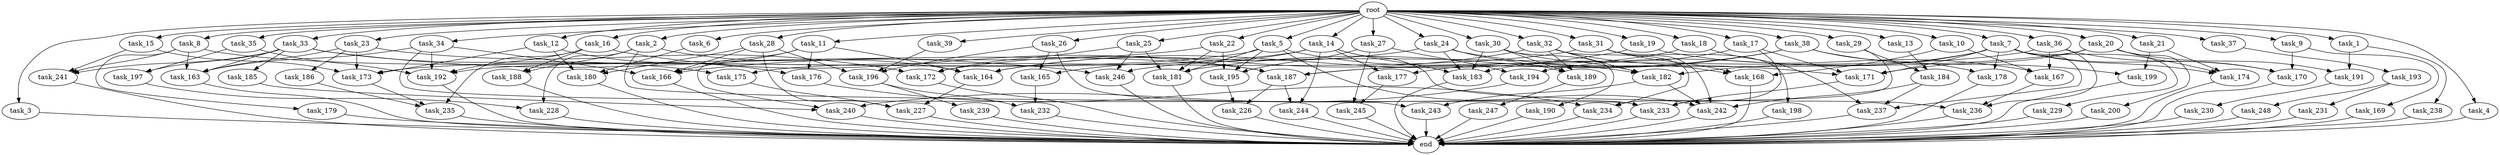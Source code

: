 digraph G {
  root [size="0.000000"];
  task_11 [size="1024.000000"];
  task_234 [size="944892805120.000000"];
  task_239 [size="695784701952.000000"];
  task_233 [size="970662608896.000000"];
  task_185 [size="137438953472.000000"];
  task_2 [size="1024.000000"];
  task_182 [size="816043786240.000000"];
  task_165 [size="764504178688.000000"];
  task_164 [size="1829656068096.000000"];
  task_23 [size="1024.000000"];
  task_35 [size="1024.000000"];
  task_33 [size="1024.000000"];
  task_176 [size="352187318272.000000"];
  task_231 [size="309237645312.000000"];
  task_14 [size="1024.000000"];
  task_178 [size="730144440320.000000"];
  task_3 [size="1024.000000"];
  task_236 [size="893353197568.000000"];
  task_226 [size="584115552256.000000"];
  task_196 [size="1769526525952.000000"];
  task_187 [size="1743756722176.000000"];
  task_228 [size="833223655424.000000"];
  task_28 [size="1024.000000"];
  task_173 [size="1494648619008.000000"];
  task_230 [size="549755813888.000000"];
  task_22 [size="1024.000000"];
  task_21 [size="1024.000000"];
  task_242 [size="2018634629120.000000"];
  task_5 [size="1024.000000"];
  task_167 [size="584115552256.000000"];
  task_30 [size="1024.000000"];
  task_179 [size="695784701952.000000"];
  task_193 [size="309237645312.000000"];
  task_243 [size="1391569403904.000000"];
  task_183 [size="1932735283200.000000"];
  task_9 [size="1024.000000"];
  task_244 [size="584115552256.000000"];
  task_168 [size="1047972020224.000000"];
  task_27 [size="1024.000000"];
  task_238 [size="137438953472.000000"];
  task_195 [size="352187318272.000000"];
  task_20 [size="1024.000000"];
  task_166 [size="1108101562368.000000"];
  task_199 [size="730144440320.000000"];
  task_37 [size="1024.000000"];
  task_245 [size="446676598784.000000"];
  task_194 [size="446676598784.000000"];
  task_197 [size="833223655424.000000"];
  task_247 [size="34359738368.000000"];
  task_198 [size="695784701952.000000"];
  task_246 [size="867583393792.000000"];
  task_227 [size="2087354105856.000000"];
  task_39 [size="1024.000000"];
  task_186 [size="309237645312.000000"];
  task_200 [size="549755813888.000000"];
  task_163 [size="1279900254208.000000"];
  task_172 [size="944892805120.000000"];
  task_175 [size="833223655424.000000"];
  task_188 [size="773094113280.000000"];
  task_8 [size="1024.000000"];
  task_191 [size="687194767360.000000"];
  task_15 [size="1024.000000"];
  task_24 [size="1024.000000"];
  task_232 [size="1554778161152.000000"];
  task_31 [size="1024.000000"];
  task_12 [size="1024.000000"];
  task_32 [size="1024.000000"];
  task_189 [size="1288490188800.000000"];
  task_171 [size="2027224563712.000000"];
  end [size="0.000000"];
  task_10 [size="1024.000000"];
  task_29 [size="1024.000000"];
  task_241 [size="1254130450432.000000"];
  task_1 [size="1024.000000"];
  task_34 [size="1024.000000"];
  task_192 [size="987842478080.000000"];
  task_4 [size="1024.000000"];
  task_13 [size="1024.000000"];
  task_36 [size="1024.000000"];
  task_170 [size="1039382085632.000000"];
  task_235 [size="850403524608.000000"];
  task_16 [size="1024.000000"];
  task_181 [size="1056561954816.000000"];
  task_177 [size="1245540515840.000000"];
  task_248 [size="309237645312.000000"];
  task_18 [size="1024.000000"];
  task_26 [size="1024.000000"];
  task_180 [size="1769526525952.000000"];
  task_25 [size="1024.000000"];
  task_19 [size="1024.000000"];
  task_229 [size="309237645312.000000"];
  task_169 [size="420906795008.000000"];
  task_38 [size="1024.000000"];
  task_184 [size="618475290624.000000"];
  task_17 [size="1024.000000"];
  task_190 [size="214748364800.000000"];
  task_237 [size="1554778161152.000000"];
  task_240 [size="1030792151040.000000"];
  task_6 [size="1024.000000"];
  task_7 [size="1024.000000"];
  task_174 [size="1168231104512.000000"];

  root -> task_11 [size="1.000000"];
  root -> task_28 [size="1.000000"];
  root -> task_10 [size="1.000000"];
  root -> task_20 [size="1.000000"];
  root -> task_2 [size="1.000000"];
  root -> task_4 [size="1.000000"];
  root -> task_13 [size="1.000000"];
  root -> task_39 [size="1.000000"];
  root -> task_21 [size="1.000000"];
  root -> task_16 [size="1.000000"];
  root -> task_22 [size="1.000000"];
  root -> task_15 [size="1.000000"];
  root -> task_36 [size="1.000000"];
  root -> task_33 [size="1.000000"];
  root -> task_1 [size="1.000000"];
  root -> task_5 [size="1.000000"];
  root -> task_14 [size="1.000000"];
  root -> task_18 [size="1.000000"];
  root -> task_26 [size="1.000000"];
  root -> task_6 [size="1.000000"];
  root -> task_25 [size="1.000000"];
  root -> task_24 [size="1.000000"];
  root -> task_9 [size="1.000000"];
  root -> task_23 [size="1.000000"];
  root -> task_3 [size="1.000000"];
  root -> task_19 [size="1.000000"];
  root -> task_27 [size="1.000000"];
  root -> task_35 [size="1.000000"];
  root -> task_38 [size="1.000000"];
  root -> task_17 [size="1.000000"];
  root -> task_31 [size="1.000000"];
  root -> task_12 [size="1.000000"];
  root -> task_32 [size="1.000000"];
  root -> task_34 [size="1.000000"];
  root -> task_37 [size="1.000000"];
  root -> task_30 [size="1.000000"];
  root -> task_8 [size="1.000000"];
  root -> task_7 [size="1.000000"];
  root -> task_29 [size="1.000000"];
  task_11 -> task_164 [size="134217728.000000"];
  task_11 -> task_176 [size="134217728.000000"];
  task_11 -> task_166 [size="134217728.000000"];
  task_11 -> task_240 [size="134217728.000000"];
  task_234 -> end [size="1.000000"];
  task_239 -> end [size="1.000000"];
  task_233 -> end [size="1.000000"];
  task_185 -> task_240 [size="33554432.000000"];
  task_2 -> task_164 [size="679477248.000000"];
  task_2 -> task_228 [size="679477248.000000"];
  task_2 -> task_188 [size="679477248.000000"];
  task_2 -> task_243 [size="679477248.000000"];
  task_182 -> task_242 [size="679477248.000000"];
  task_182 -> task_243 [size="679477248.000000"];
  task_165 -> task_232 [size="838860800.000000"];
  task_164 -> task_227 [size="679477248.000000"];
  task_23 -> task_172 [size="301989888.000000"];
  task_23 -> task_173 [size="301989888.000000"];
  task_23 -> task_186 [size="301989888.000000"];
  task_23 -> task_163 [size="301989888.000000"];
  task_35 -> task_197 [size="679477248.000000"];
  task_35 -> task_192 [size="679477248.000000"];
  task_33 -> task_241 [size="134217728.000000"];
  task_33 -> task_185 [size="134217728.000000"];
  task_33 -> task_246 [size="134217728.000000"];
  task_33 -> task_163 [size="134217728.000000"];
  task_33 -> task_175 [size="134217728.000000"];
  task_33 -> task_197 [size="134217728.000000"];
  task_176 -> task_234 [size="411041792.000000"];
  task_231 -> end [size="1.000000"];
  task_14 -> task_173 [size="536870912.000000"];
  task_14 -> task_236 [size="536870912.000000"];
  task_14 -> task_183 [size="536870912.000000"];
  task_14 -> task_177 [size="536870912.000000"];
  task_14 -> task_244 [size="536870912.000000"];
  task_14 -> task_165 [size="536870912.000000"];
  task_178 -> end [size="1.000000"];
  task_3 -> end [size="1.000000"];
  task_236 -> end [size="1.000000"];
  task_226 -> end [size="1.000000"];
  task_196 -> task_239 [size="679477248.000000"];
  task_196 -> task_232 [size="679477248.000000"];
  task_187 -> task_244 [size="33554432.000000"];
  task_187 -> task_226 [size="33554432.000000"];
  task_228 -> end [size="1.000000"];
  task_28 -> task_227 [size="679477248.000000"];
  task_28 -> task_196 [size="679477248.000000"];
  task_28 -> task_180 [size="679477248.000000"];
  task_28 -> task_166 [size="679477248.000000"];
  task_173 -> task_235 [size="679477248.000000"];
  task_230 -> end [size="1.000000"];
  task_22 -> task_181 [size="134217728.000000"];
  task_22 -> task_195 [size="134217728.000000"];
  task_22 -> task_166 [size="134217728.000000"];
  task_21 -> task_199 [size="301989888.000000"];
  task_21 -> task_174 [size="301989888.000000"];
  task_242 -> end [size="1.000000"];
  task_5 -> task_242 [size="75497472.000000"];
  task_5 -> task_181 [size="75497472.000000"];
  task_5 -> task_182 [size="75497472.000000"];
  task_5 -> task_195 [size="75497472.000000"];
  task_5 -> task_192 [size="75497472.000000"];
  task_167 -> task_236 [size="33554432.000000"];
  task_30 -> task_182 [size="209715200.000000"];
  task_30 -> task_183 [size="209715200.000000"];
  task_30 -> task_190 [size="209715200.000000"];
  task_30 -> task_189 [size="209715200.000000"];
  task_179 -> end [size="1.000000"];
  task_193 -> task_231 [size="301989888.000000"];
  task_193 -> task_248 [size="301989888.000000"];
  task_243 -> end [size="1.000000"];
  task_183 -> end [size="1.000000"];
  task_9 -> task_169 [size="411041792.000000"];
  task_9 -> task_170 [size="411041792.000000"];
  task_244 -> end [size="1.000000"];
  task_168 -> end [size="1.000000"];
  task_27 -> task_245 [size="134217728.000000"];
  task_27 -> task_195 [size="134217728.000000"];
  task_27 -> task_194 [size="134217728.000000"];
  task_238 -> end [size="1.000000"];
  task_195 -> task_226 [size="536870912.000000"];
  task_20 -> task_191 [size="536870912.000000"];
  task_20 -> task_171 [size="536870912.000000"];
  task_20 -> task_174 [size="536870912.000000"];
  task_20 -> task_200 [size="536870912.000000"];
  task_20 -> task_187 [size="536870912.000000"];
  task_166 -> end [size="1.000000"];
  task_199 -> end [size="1.000000"];
  task_37 -> task_193 [size="301989888.000000"];
  task_245 -> end [size="1.000000"];
  task_194 -> task_240 [size="838860800.000000"];
  task_197 -> task_228 [size="134217728.000000"];
  task_247 -> end [size="1.000000"];
  task_198 -> end [size="1.000000"];
  task_246 -> end [size="1.000000"];
  task_227 -> end [size="1.000000"];
  task_39 -> task_196 [size="838860800.000000"];
  task_186 -> task_235 [size="75497472.000000"];
  task_200 -> end [size="1.000000"];
  task_163 -> end [size="1.000000"];
  task_172 -> end [size="1.000000"];
  task_175 -> task_227 [size="679477248.000000"];
  task_188 -> end [size="1.000000"];
  task_8 -> task_179 [size="679477248.000000"];
  task_8 -> task_241 [size="679477248.000000"];
  task_8 -> task_187 [size="679477248.000000"];
  task_8 -> task_163 [size="679477248.000000"];
  task_191 -> task_230 [size="536870912.000000"];
  task_15 -> task_173 [size="411041792.000000"];
  task_15 -> task_241 [size="411041792.000000"];
  task_24 -> task_164 [size="838860800.000000"];
  task_24 -> task_171 [size="838860800.000000"];
  task_24 -> task_183 [size="838860800.000000"];
  task_24 -> task_189 [size="838860800.000000"];
  task_232 -> end [size="1.000000"];
  task_31 -> task_242 [size="679477248.000000"];
  task_31 -> task_175 [size="679477248.000000"];
  task_31 -> task_168 [size="679477248.000000"];
  task_31 -> task_198 [size="679477248.000000"];
  task_12 -> task_173 [size="209715200.000000"];
  task_12 -> task_176 [size="209715200.000000"];
  task_12 -> task_180 [size="209715200.000000"];
  task_32 -> task_172 [size="209715200.000000"];
  task_32 -> task_168 [size="209715200.000000"];
  task_32 -> task_182 [size="209715200.000000"];
  task_32 -> task_234 [size="209715200.000000"];
  task_32 -> task_189 [size="209715200.000000"];
  task_189 -> task_247 [size="33554432.000000"];
  task_171 -> task_233 [size="301989888.000000"];
  task_10 -> task_168 [size="134217728.000000"];
  task_10 -> task_167 [size="134217728.000000"];
  task_29 -> task_233 [size="301989888.000000"];
  task_29 -> task_184 [size="301989888.000000"];
  task_241 -> end [size="1.000000"];
  task_1 -> task_191 [size="134217728.000000"];
  task_1 -> task_238 [size="134217728.000000"];
  task_34 -> task_192 [size="134217728.000000"];
  task_34 -> task_233 [size="134217728.000000"];
  task_34 -> task_163 [size="134217728.000000"];
  task_34 -> task_166 [size="134217728.000000"];
  task_192 -> end [size="1.000000"];
  task_4 -> end [size="1.000000"];
  task_13 -> task_184 [size="301989888.000000"];
  task_36 -> task_236 [size="301989888.000000"];
  task_36 -> task_167 [size="301989888.000000"];
  task_36 -> task_246 [size="301989888.000000"];
  task_36 -> task_170 [size="301989888.000000"];
  task_170 -> end [size="1.000000"];
  task_235 -> end [size="1.000000"];
  task_16 -> task_235 [size="75497472.000000"];
  task_16 -> task_188 [size="75497472.000000"];
  task_16 -> task_187 [size="75497472.000000"];
  task_16 -> task_192 [size="75497472.000000"];
  task_181 -> end [size="1.000000"];
  task_177 -> task_245 [size="301989888.000000"];
  task_248 -> end [size="1.000000"];
  task_18 -> task_177 [size="679477248.000000"];
  task_18 -> task_237 [size="679477248.000000"];
  task_26 -> task_196 [size="209715200.000000"];
  task_26 -> task_233 [size="209715200.000000"];
  task_26 -> task_165 [size="209715200.000000"];
  task_180 -> end [size="1.000000"];
  task_25 -> task_172 [size="411041792.000000"];
  task_25 -> task_181 [size="411041792.000000"];
  task_25 -> task_246 [size="411041792.000000"];
  task_19 -> task_164 [size="134217728.000000"];
  task_19 -> task_167 [size="134217728.000000"];
  task_229 -> end [size="1.000000"];
  task_169 -> end [size="1.000000"];
  task_38 -> task_199 [size="411041792.000000"];
  task_38 -> task_181 [size="411041792.000000"];
  task_38 -> task_187 [size="411041792.000000"];
  task_38 -> task_178 [size="411041792.000000"];
  task_184 -> task_242 [size="536870912.000000"];
  task_184 -> task_237 [size="536870912.000000"];
  task_17 -> task_171 [size="301989888.000000"];
  task_17 -> task_183 [size="301989888.000000"];
  task_17 -> task_234 [size="301989888.000000"];
  task_190 -> end [size="1.000000"];
  task_237 -> end [size="1.000000"];
  task_240 -> end [size="1.000000"];
  task_6 -> task_180 [size="838860800.000000"];
  task_7 -> task_174 [size="301989888.000000"];
  task_7 -> task_237 [size="301989888.000000"];
  task_7 -> task_182 [size="301989888.000000"];
  task_7 -> task_229 [size="301989888.000000"];
  task_7 -> task_171 [size="301989888.000000"];
  task_7 -> task_178 [size="301989888.000000"];
  task_7 -> task_170 [size="301989888.000000"];
  task_7 -> task_194 [size="301989888.000000"];
  task_174 -> end [size="1.000000"];
}
